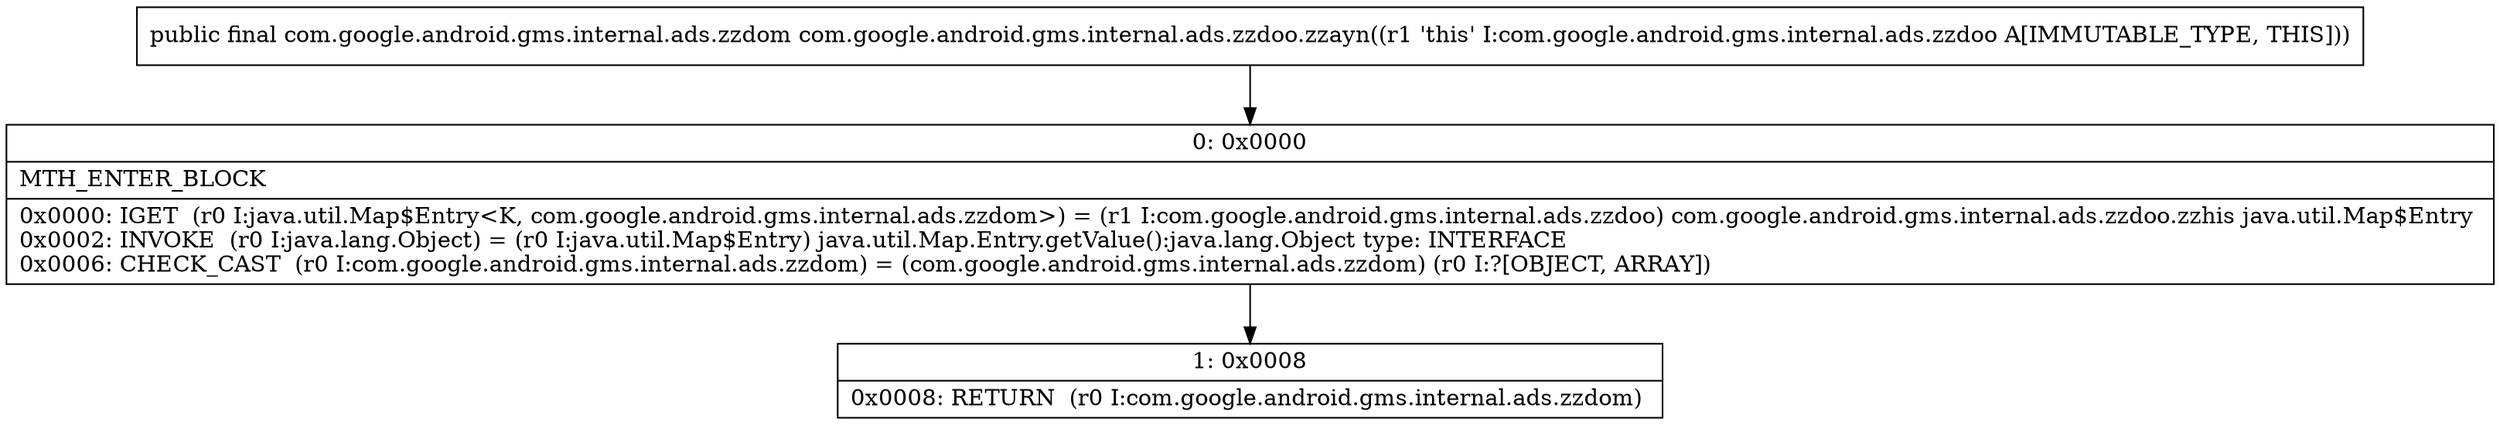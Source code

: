 digraph "CFG forcom.google.android.gms.internal.ads.zzdoo.zzayn()Lcom\/google\/android\/gms\/internal\/ads\/zzdom;" {
Node_0 [shape=record,label="{0\:\ 0x0000|MTH_ENTER_BLOCK\l|0x0000: IGET  (r0 I:java.util.Map$Entry\<K, com.google.android.gms.internal.ads.zzdom\>) = (r1 I:com.google.android.gms.internal.ads.zzdoo) com.google.android.gms.internal.ads.zzdoo.zzhis java.util.Map$Entry \l0x0002: INVOKE  (r0 I:java.lang.Object) = (r0 I:java.util.Map$Entry) java.util.Map.Entry.getValue():java.lang.Object type: INTERFACE \l0x0006: CHECK_CAST  (r0 I:com.google.android.gms.internal.ads.zzdom) = (com.google.android.gms.internal.ads.zzdom) (r0 I:?[OBJECT, ARRAY]) \l}"];
Node_1 [shape=record,label="{1\:\ 0x0008|0x0008: RETURN  (r0 I:com.google.android.gms.internal.ads.zzdom) \l}"];
MethodNode[shape=record,label="{public final com.google.android.gms.internal.ads.zzdom com.google.android.gms.internal.ads.zzdoo.zzayn((r1 'this' I:com.google.android.gms.internal.ads.zzdoo A[IMMUTABLE_TYPE, THIS])) }"];
MethodNode -> Node_0;
Node_0 -> Node_1;
}

